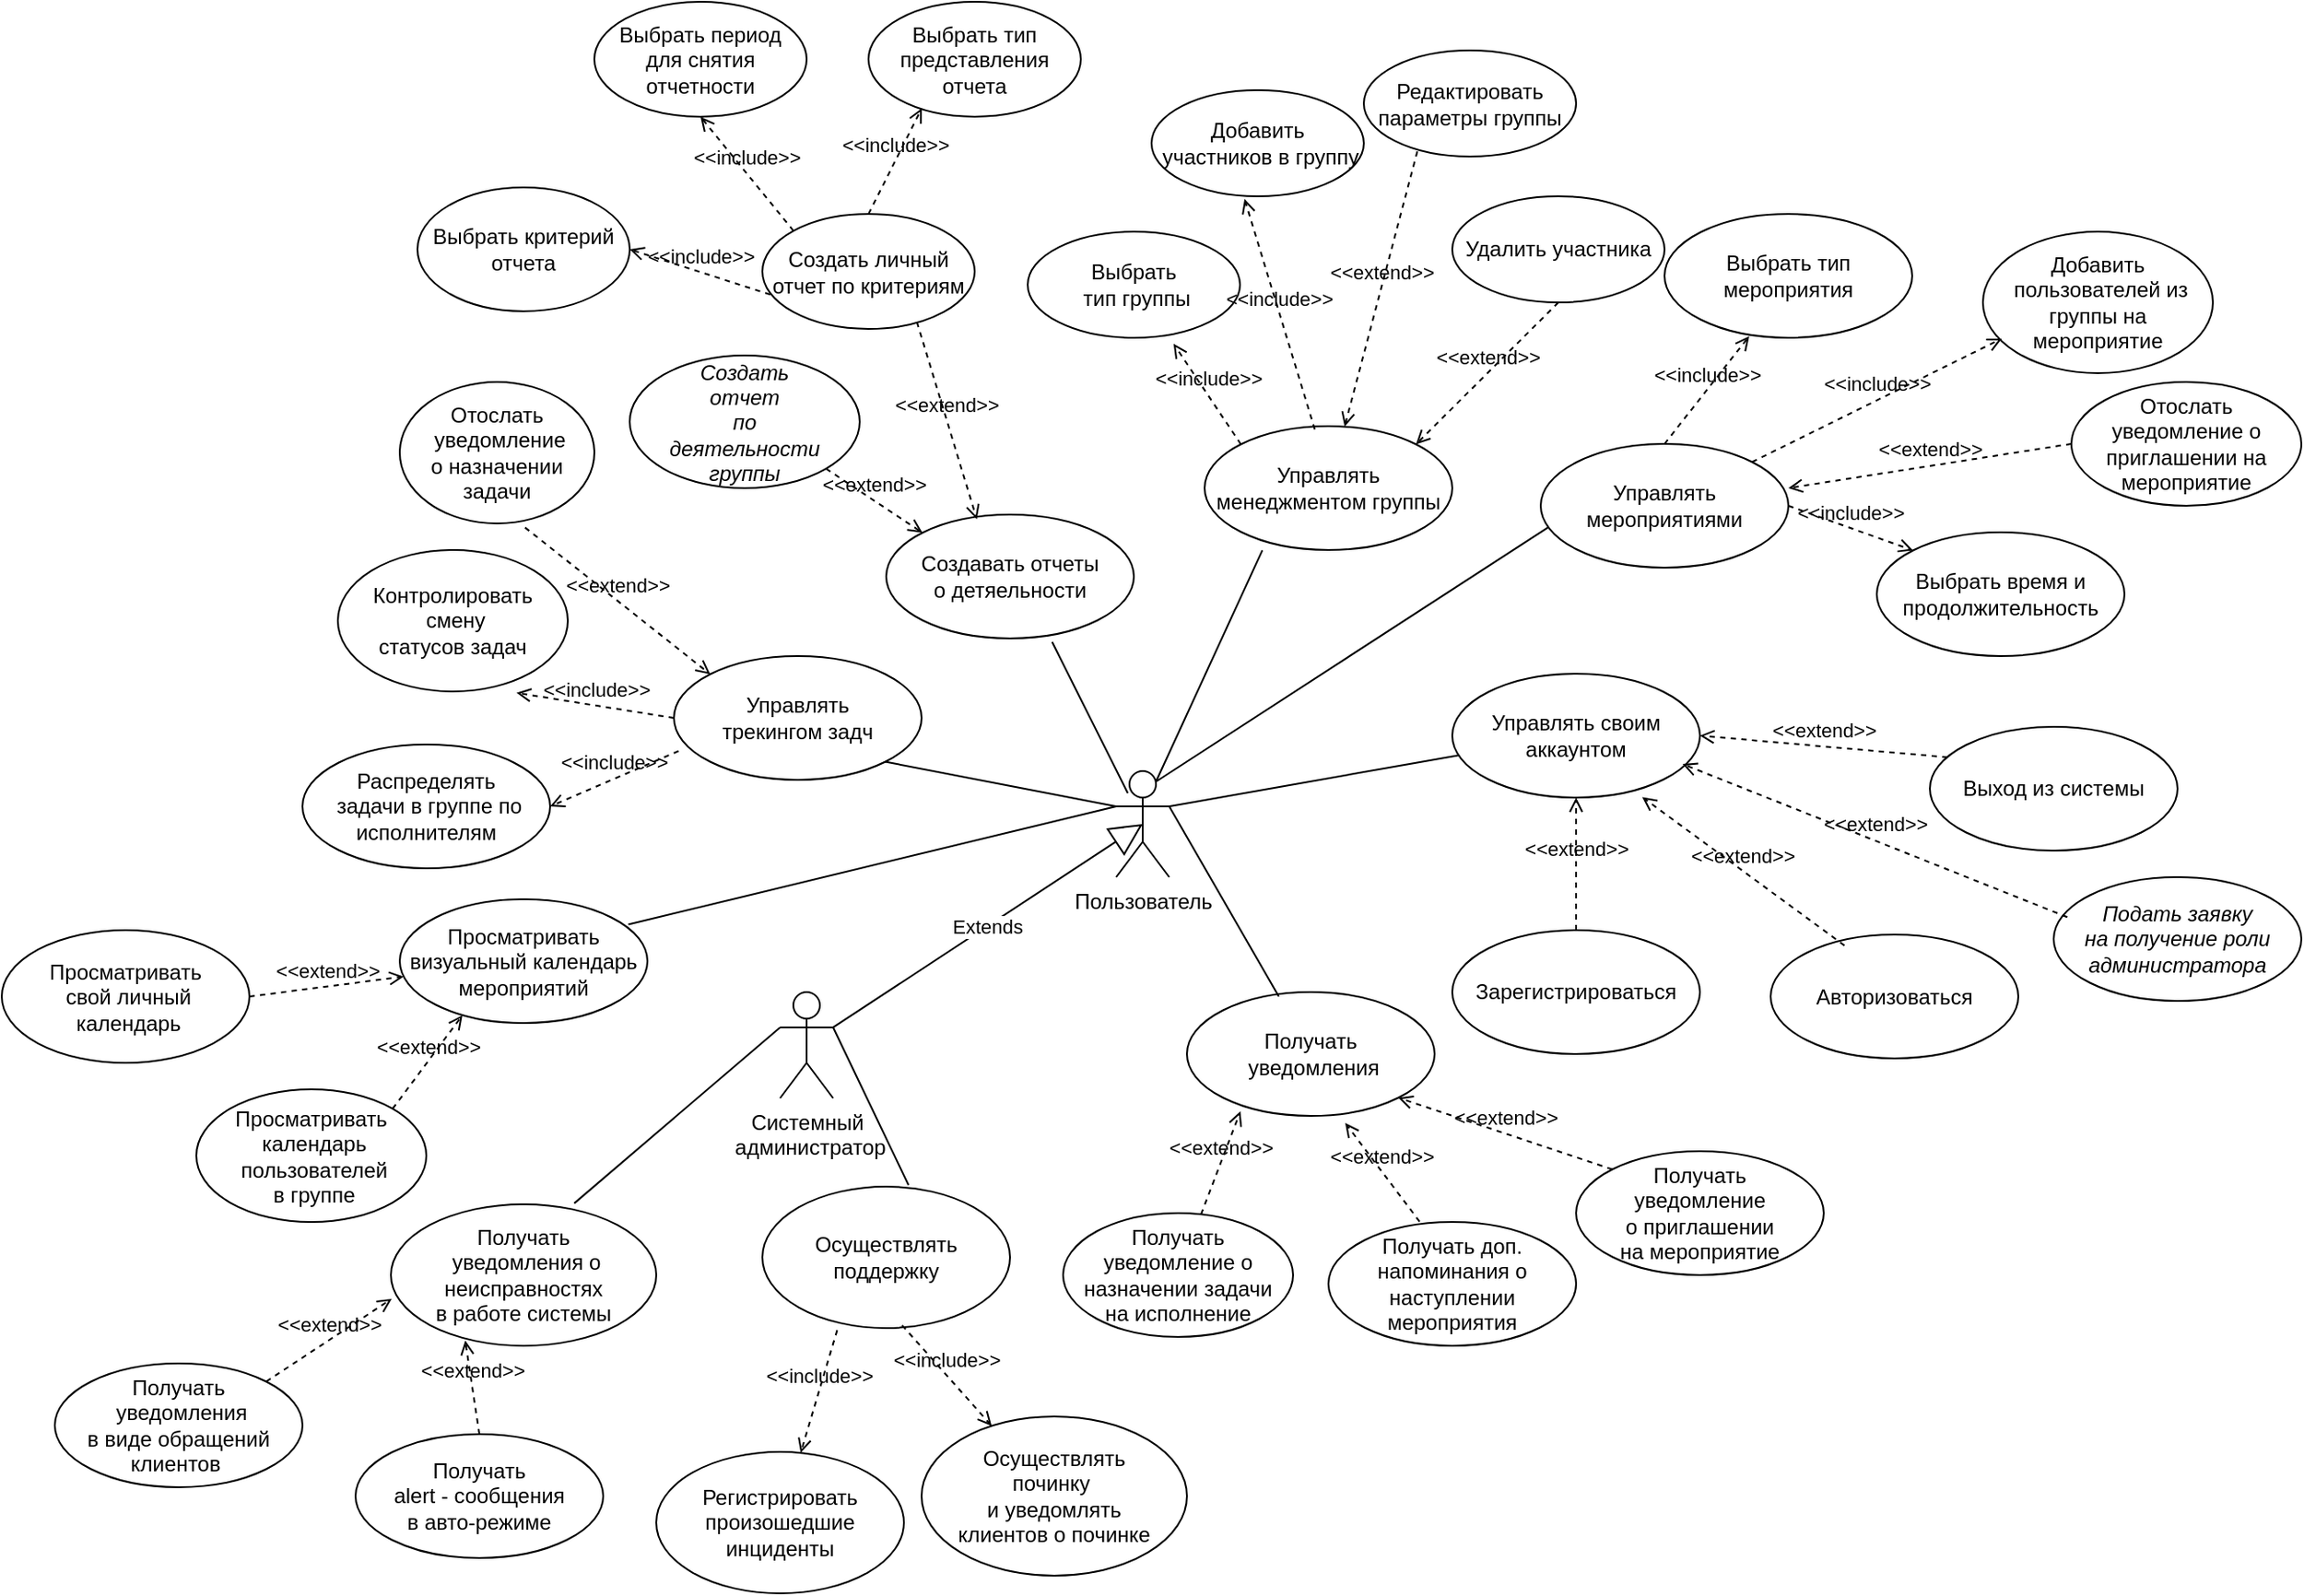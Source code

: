 <mxfile version="23.1.5" type="device">
  <diagram id="C5RBs43oDa-KdzZeNtuy" name="Page-1">
    <mxGraphModel dx="3172" dy="665" grid="1" gridSize="10" guides="1" tooltips="1" connect="1" arrows="1" fold="1" page="1" pageScale="1" pageWidth="827" pageHeight="1169" math="0" shadow="0">
      <root>
        <mxCell id="WIyWlLk6GJQsqaUBKTNV-0" />
        <mxCell id="WIyWlLk6GJQsqaUBKTNV-1" parent="WIyWlLk6GJQsqaUBKTNV-0" />
        <mxCell id="0UsoaQC7lTyLjRcH-qEi-0" value="Пользователь" style="shape=umlActor;verticalLabelPosition=bottom;verticalAlign=top;html=1;" parent="WIyWlLk6GJQsqaUBKTNV-1" vertex="1">
          <mxGeometry x="-760" y="515" width="30" height="60" as="geometry" />
        </mxCell>
        <mxCell id="0UsoaQC7lTyLjRcH-qEi-9" value="Управлять мероприятиями" style="ellipse;whiteSpace=wrap;html=1;" parent="WIyWlLk6GJQsqaUBKTNV-1" vertex="1">
          <mxGeometry x="-520" y="330" width="140" height="70" as="geometry" />
        </mxCell>
        <mxCell id="0UsoaQC7lTyLjRcH-qEi-11" value="" style="endArrow=none;html=1;rounded=0;exitX=0.029;exitY=0.676;exitDx=0;exitDy=0;entryX=0.75;entryY=0.1;entryDx=0;entryDy=0;entryPerimeter=0;exitPerimeter=0;" parent="WIyWlLk6GJQsqaUBKTNV-1" source="0UsoaQC7lTyLjRcH-qEi-9" target="0UsoaQC7lTyLjRcH-qEi-0" edge="1">
          <mxGeometry width="50" height="50" relative="1" as="geometry">
            <mxPoint x="110" y="610" as="sourcePoint" />
            <mxPoint x="-730" y="530" as="targetPoint" />
          </mxGeometry>
        </mxCell>
        <mxCell id="0UsoaQC7lTyLjRcH-qEi-12" value="Авторизоваться" style="ellipse;whiteSpace=wrap;html=1;" parent="WIyWlLk6GJQsqaUBKTNV-1" vertex="1">
          <mxGeometry x="-390" y="607.5" width="140" height="70" as="geometry" />
        </mxCell>
        <mxCell id="0UsoaQC7lTyLjRcH-qEi-15" value="Зарегистрироваться" style="ellipse;whiteSpace=wrap;html=1;" parent="WIyWlLk6GJQsqaUBKTNV-1" vertex="1">
          <mxGeometry x="-570" y="605" width="140" height="70" as="geometry" />
        </mxCell>
        <mxCell id="0UsoaQC7lTyLjRcH-qEi-18" value="" style="endArrow=none;html=1;rounded=0;exitX=1;exitY=0.333;exitDx=0;exitDy=0;exitPerimeter=0;entryX=0;entryY=0.5;entryDx=0;entryDy=0;" parent="WIyWlLk6GJQsqaUBKTNV-1" source="0UsoaQC7lTyLjRcH-qEi-0" edge="1">
          <mxGeometry width="50" height="50" relative="1" as="geometry">
            <mxPoint x="110" y="590" as="sourcePoint" />
            <mxPoint x="-560" y="505.0" as="targetPoint" />
          </mxGeometry>
        </mxCell>
        <mxCell id="0UsoaQC7lTyLjRcH-qEi-43" value="Выбрать тип мероприятия" style="ellipse;whiteSpace=wrap;html=1;" parent="WIyWlLk6GJQsqaUBKTNV-1" vertex="1">
          <mxGeometry x="-450" y="200" width="140" height="70" as="geometry" />
        </mxCell>
        <mxCell id="0UsoaQC7lTyLjRcH-qEi-46" value="Выбрать время и продолжительность" style="ellipse;whiteSpace=wrap;html=1;" parent="WIyWlLk6GJQsqaUBKTNV-1" vertex="1">
          <mxGeometry x="-330" y="380" width="140" height="70" as="geometry" />
        </mxCell>
        <mxCell id="UMuRNnWejs8TQdliDnRk-1" value="Управлять своим аккаунтом" style="ellipse;whiteSpace=wrap;html=1;" parent="WIyWlLk6GJQsqaUBKTNV-1" vertex="1">
          <mxGeometry x="-570" y="460" width="140" height="70" as="geometry" />
        </mxCell>
        <mxCell id="UMuRNnWejs8TQdliDnRk-5" value="Управлять&lt;br&gt;менеджментом группы" style="ellipse;whiteSpace=wrap;html=1;" parent="WIyWlLk6GJQsqaUBKTNV-1" vertex="1">
          <mxGeometry x="-710" y="320" width="140" height="70" as="geometry" />
        </mxCell>
        <mxCell id="UMuRNnWejs8TQdliDnRk-6" value="" style="endArrow=none;html=1;rounded=0;entryX=0.75;entryY=0.1;entryDx=0;entryDy=0;entryPerimeter=0;exitX=0.233;exitY=1.003;exitDx=0;exitDy=0;exitPerimeter=0;" parent="WIyWlLk6GJQsqaUBKTNV-1" source="UMuRNnWejs8TQdliDnRk-5" target="0UsoaQC7lTyLjRcH-qEi-0" edge="1">
          <mxGeometry width="50" height="50" relative="1" as="geometry">
            <mxPoint x="-340" y="355" as="sourcePoint" />
            <mxPoint x="-500" y="365" as="targetPoint" />
          </mxGeometry>
        </mxCell>
        <mxCell id="UMuRNnWejs8TQdliDnRk-7" value="Выбрать&lt;br&gt;&amp;nbsp;тип группы" style="ellipse;whiteSpace=wrap;html=1;" parent="WIyWlLk6GJQsqaUBKTNV-1" vertex="1">
          <mxGeometry x="-810" y="210" width="120" height="60" as="geometry" />
        </mxCell>
        <mxCell id="UMuRNnWejs8TQdliDnRk-8" value="Добавить&lt;br&gt;&amp;nbsp;участников в группу" style="ellipse;whiteSpace=wrap;html=1;" parent="WIyWlLk6GJQsqaUBKTNV-1" vertex="1">
          <mxGeometry x="-740" y="130" width="120" height="60" as="geometry" />
        </mxCell>
        <mxCell id="UMuRNnWejs8TQdliDnRk-12" value="Управлять&lt;br&gt;трекингом задч" style="ellipse;whiteSpace=wrap;html=1;" parent="WIyWlLk6GJQsqaUBKTNV-1" vertex="1">
          <mxGeometry x="-1010" y="450" width="140" height="70" as="geometry" />
        </mxCell>
        <mxCell id="UMuRNnWejs8TQdliDnRk-13" value="Распределять&lt;br&gt;&amp;nbsp;задачи в группе по исполнителям" style="ellipse;whiteSpace=wrap;html=1;" parent="WIyWlLk6GJQsqaUBKTNV-1" vertex="1">
          <mxGeometry x="-1220" y="500" width="140" height="70" as="geometry" />
        </mxCell>
        <mxCell id="UMuRNnWejs8TQdliDnRk-14" value="Контролировать&lt;br&gt;&amp;nbsp;смену&lt;br&gt;статусов задач" style="ellipse;whiteSpace=wrap;html=1;" parent="WIyWlLk6GJQsqaUBKTNV-1" vertex="1">
          <mxGeometry x="-1200" y="390" width="130" height="80" as="geometry" />
        </mxCell>
        <mxCell id="UMuRNnWejs8TQdliDnRk-17" value="Просматривать визуальный календарь мероприятий" style="ellipse;whiteSpace=wrap;html=1;" parent="WIyWlLk6GJQsqaUBKTNV-1" vertex="1">
          <mxGeometry x="-1165" y="587.5" width="140" height="70" as="geometry" />
        </mxCell>
        <mxCell id="UMuRNnWejs8TQdliDnRk-18" value="Просматривать&lt;br&gt;&amp;nbsp;свой личный&lt;br&gt;&amp;nbsp;календарь" style="ellipse;whiteSpace=wrap;html=1;" parent="WIyWlLk6GJQsqaUBKTNV-1" vertex="1">
          <mxGeometry x="-1390" y="605" width="140" height="75" as="geometry" />
        </mxCell>
        <mxCell id="UMuRNnWejs8TQdliDnRk-19" value="Просматривать&lt;br&gt;&amp;nbsp;календарь&lt;br&gt;&amp;nbsp;пользователей&lt;br&gt;&amp;nbsp;в группе" style="ellipse;whiteSpace=wrap;html=1;" parent="WIyWlLk6GJQsqaUBKTNV-1" vertex="1">
          <mxGeometry x="-1280" y="695" width="130" height="75" as="geometry" />
        </mxCell>
        <mxCell id="UMuRNnWejs8TQdliDnRk-22" value="" style="endArrow=none;html=1;rounded=0;exitX=0.923;exitY=0.204;exitDx=0;exitDy=0;exitPerimeter=0;entryX=0;entryY=0.333;entryDx=0;entryDy=0;entryPerimeter=0;" parent="WIyWlLk6GJQsqaUBKTNV-1" source="UMuRNnWejs8TQdliDnRk-17" target="0UsoaQC7lTyLjRcH-qEi-0" edge="1">
          <mxGeometry width="50" height="50" relative="1" as="geometry">
            <mxPoint x="-735" y="555" as="sourcePoint" />
            <mxPoint x="-550" y="515.0" as="targetPoint" />
          </mxGeometry>
        </mxCell>
        <mxCell id="UMuRNnWejs8TQdliDnRk-23" value="" style="endArrow=none;html=1;rounded=0;exitX=1;exitY=1;exitDx=0;exitDy=0;entryX=0;entryY=0.333;entryDx=0;entryDy=0;entryPerimeter=0;" parent="WIyWlLk6GJQsqaUBKTNV-1" source="UMuRNnWejs8TQdliDnRk-12" target="0UsoaQC7lTyLjRcH-qEi-0" edge="1">
          <mxGeometry width="50" height="50" relative="1" as="geometry">
            <mxPoint x="-725" y="565" as="sourcePoint" />
            <mxPoint x="-540" y="525.0" as="targetPoint" />
          </mxGeometry>
        </mxCell>
        <mxCell id="UMuRNnWejs8TQdliDnRk-24" value="Добавить&lt;br&gt;&amp;nbsp;пользователей из группы на мероприятие" style="ellipse;whiteSpace=wrap;html=1;" parent="WIyWlLk6GJQsqaUBKTNV-1" vertex="1">
          <mxGeometry x="-270" y="210" width="130" height="80" as="geometry" />
        </mxCell>
        <mxCell id="UMuRNnWejs8TQdliDnRk-25" value="Отослать &lt;br&gt;уведомление о приглашении на мероприятие" style="ellipse;whiteSpace=wrap;html=1;" parent="WIyWlLk6GJQsqaUBKTNV-1" vertex="1">
          <mxGeometry x="-220" y="295" width="130" height="70" as="geometry" />
        </mxCell>
        <mxCell id="UMuRNnWejs8TQdliDnRk-30" value="Получать&lt;br&gt;&amp;nbsp;уведомления" style="ellipse;whiteSpace=wrap;html=1;" parent="WIyWlLk6GJQsqaUBKTNV-1" vertex="1">
          <mxGeometry x="-720" y="640" width="140" height="70" as="geometry" />
        </mxCell>
        <mxCell id="UMuRNnWejs8TQdliDnRk-31" value="Создавать отчеты&lt;br&gt;о детяельности" style="ellipse;whiteSpace=wrap;html=1;" parent="WIyWlLk6GJQsqaUBKTNV-1" vertex="1">
          <mxGeometry x="-890" y="370" width="140" height="70" as="geometry" />
        </mxCell>
        <mxCell id="UMuRNnWejs8TQdliDnRk-32" value="" style="endArrow=none;html=1;rounded=0;entryX=0.218;entryY=0.208;entryDx=0;entryDy=0;entryPerimeter=0;exitX=0.67;exitY=1.029;exitDx=0;exitDy=0;exitPerimeter=0;" parent="WIyWlLk6GJQsqaUBKTNV-1" source="UMuRNnWejs8TQdliDnRk-31" target="0UsoaQC7lTyLjRcH-qEi-0" edge="1">
          <mxGeometry width="50" height="50" relative="1" as="geometry">
            <mxPoint x="-667" y="400" as="sourcePoint" />
            <mxPoint x="-727" y="531" as="targetPoint" />
          </mxGeometry>
        </mxCell>
        <mxCell id="UMuRNnWejs8TQdliDnRk-33" value="Получать&lt;br&gt;уведомление о&lt;br&gt;назначении задачи&lt;br&gt;на исполнение" style="ellipse;whiteSpace=wrap;html=1;" parent="WIyWlLk6GJQsqaUBKTNV-1" vertex="1">
          <mxGeometry x="-790" y="765" width="130" height="70" as="geometry" />
        </mxCell>
        <mxCell id="UMuRNnWejs8TQdliDnRk-34" value="Получать доп. напоминания о наступлении мероприятия" style="ellipse;whiteSpace=wrap;html=1;" parent="WIyWlLk6GJQsqaUBKTNV-1" vertex="1">
          <mxGeometry x="-640" y="770" width="140" height="70" as="geometry" />
        </mxCell>
        <mxCell id="UMuRNnWejs8TQdliDnRk-35" value="" style="endArrow=none;html=1;rounded=0;entryX=1;entryY=0.333;entryDx=0;entryDy=0;entryPerimeter=0;exitX=0.371;exitY=0.035;exitDx=0;exitDy=0;exitPerimeter=0;" parent="WIyWlLk6GJQsqaUBKTNV-1" source="UMuRNnWejs8TQdliDnRk-30" target="0UsoaQC7lTyLjRcH-qEi-0" edge="1">
          <mxGeometry width="50" height="50" relative="1" as="geometry">
            <mxPoint x="-796" y="362" as="sourcePoint" />
            <mxPoint x="-743" y="537" as="targetPoint" />
          </mxGeometry>
        </mxCell>
        <mxCell id="XXScJCmf7U4aGNvmDejS-0" value="Выход из системы" style="ellipse;whiteSpace=wrap;html=1;" parent="WIyWlLk6GJQsqaUBKTNV-1" vertex="1">
          <mxGeometry x="-300" y="490" width="140" height="70" as="geometry" />
        </mxCell>
        <mxCell id="jo_4SriY1AYEdtAXurVE-5" value="&amp;lt;&amp;lt;extend&amp;gt;&amp;gt;" style="html=1;verticalAlign=bottom;labelBackgroundColor=none;endArrow=open;endFill=0;dashed=1;rounded=0;exitX=0.5;exitY=0;exitDx=0;exitDy=0;" parent="WIyWlLk6GJQsqaUBKTNV-1" source="0UsoaQC7lTyLjRcH-qEi-15" target="UMuRNnWejs8TQdliDnRk-1" edge="1">
          <mxGeometry width="160" relative="1" as="geometry">
            <mxPoint x="-690" y="550" as="sourcePoint" />
            <mxPoint x="-530" y="550" as="targetPoint" />
          </mxGeometry>
        </mxCell>
        <mxCell id="jo_4SriY1AYEdtAXurVE-6" value="&amp;lt;&amp;lt;extend&amp;gt;&amp;gt;" style="html=1;verticalAlign=bottom;labelBackgroundColor=none;endArrow=open;endFill=0;dashed=1;rounded=0;entryX=0.767;entryY=0.996;entryDx=0;entryDy=0;entryPerimeter=0;exitX=0.298;exitY=0.088;exitDx=0;exitDy=0;exitPerimeter=0;" parent="WIyWlLk6GJQsqaUBKTNV-1" source="0UsoaQC7lTyLjRcH-qEi-12" target="UMuRNnWejs8TQdliDnRk-1" edge="1">
          <mxGeometry width="160" relative="1" as="geometry">
            <mxPoint x="-500" y="595" as="sourcePoint" />
            <mxPoint x="-527" y="541" as="targetPoint" />
          </mxGeometry>
        </mxCell>
        <mxCell id="jo_4SriY1AYEdtAXurVE-7" value="&amp;lt;&amp;lt;extend&amp;gt;&amp;gt;" style="html=1;verticalAlign=bottom;labelBackgroundColor=none;endArrow=open;endFill=0;dashed=1;rounded=0;entryX=1;entryY=0.5;entryDx=0;entryDy=0;exitX=0.071;exitY=0.246;exitDx=0;exitDy=0;exitPerimeter=0;" parent="WIyWlLk6GJQsqaUBKTNV-1" source="XXScJCmf7U4aGNvmDejS-0" target="UMuRNnWejs8TQdliDnRk-1" edge="1">
          <mxGeometry width="160" relative="1" as="geometry">
            <mxPoint x="-378" y="591" as="sourcePoint" />
            <mxPoint x="-453" y="540" as="targetPoint" />
          </mxGeometry>
        </mxCell>
        <mxCell id="jo_4SriY1AYEdtAXurVE-8" value="&amp;lt;&amp;lt;extend&amp;gt;&amp;gt;" style="html=1;verticalAlign=bottom;labelBackgroundColor=none;endArrow=open;endFill=0;dashed=1;rounded=0;entryX=0.216;entryY=0.963;entryDx=0;entryDy=0;entryPerimeter=0;" parent="WIyWlLk6GJQsqaUBKTNV-1" source="UMuRNnWejs8TQdliDnRk-33" target="UMuRNnWejs8TQdliDnRk-30" edge="1">
          <mxGeometry width="160" relative="1" as="geometry">
            <mxPoint x="-690" y="550" as="sourcePoint" />
            <mxPoint x="-530" y="550" as="targetPoint" />
          </mxGeometry>
        </mxCell>
        <mxCell id="jo_4SriY1AYEdtAXurVE-9" value="&amp;lt;&amp;lt;extend&amp;gt;&amp;gt;" style="html=1;verticalAlign=bottom;labelBackgroundColor=none;endArrow=open;endFill=0;dashed=1;rounded=0;exitX=1;exitY=0.5;exitDx=0;exitDy=0;" parent="WIyWlLk6GJQsqaUBKTNV-1" source="UMuRNnWejs8TQdliDnRk-18" target="UMuRNnWejs8TQdliDnRk-17" edge="1">
          <mxGeometry width="160" relative="1" as="geometry">
            <mxPoint x="-930" y="525" as="sourcePoint" />
            <mxPoint x="-770" y="525" as="targetPoint" />
          </mxGeometry>
        </mxCell>
        <mxCell id="jo_4SriY1AYEdtAXurVE-10" value="&amp;lt;&amp;lt;extend&amp;gt;&amp;gt;" style="html=1;verticalAlign=bottom;labelBackgroundColor=none;endArrow=open;endFill=0;dashed=1;rounded=0;exitX=1;exitY=0;exitDx=0;exitDy=0;entryX=0.253;entryY=0.937;entryDx=0;entryDy=0;entryPerimeter=0;" parent="WIyWlLk6GJQsqaUBKTNV-1" source="UMuRNnWejs8TQdliDnRk-19" target="UMuRNnWejs8TQdliDnRk-17" edge="1">
          <mxGeometry width="160" relative="1" as="geometry">
            <mxPoint x="-930" y="525" as="sourcePoint" />
            <mxPoint x="-770" y="525" as="targetPoint" />
          </mxGeometry>
        </mxCell>
        <mxCell id="jo_4SriY1AYEdtAXurVE-11" value="&amp;lt;&amp;lt;include&amp;gt;&amp;gt;" style="html=1;verticalAlign=bottom;labelBackgroundColor=none;endArrow=open;endFill=0;dashed=1;rounded=0;exitX=0.019;exitY=0.767;exitDx=0;exitDy=0;exitPerimeter=0;entryX=1;entryY=0.5;entryDx=0;entryDy=0;" parent="WIyWlLk6GJQsqaUBKTNV-1" source="UMuRNnWejs8TQdliDnRk-12" target="UMuRNnWejs8TQdliDnRk-13" edge="1">
          <mxGeometry width="160" relative="1" as="geometry">
            <mxPoint x="-1110" y="860" as="sourcePoint" />
            <mxPoint x="-950" y="860" as="targetPoint" />
          </mxGeometry>
        </mxCell>
        <mxCell id="jo_4SriY1AYEdtAXurVE-12" value="&amp;lt;&amp;lt;include&amp;gt;&amp;gt;" style="html=1;verticalAlign=bottom;labelBackgroundColor=none;endArrow=open;endFill=0;dashed=1;rounded=0;entryX=0.777;entryY=1.01;entryDx=0;entryDy=0;entryPerimeter=0;exitX=0;exitY=0.5;exitDx=0;exitDy=0;" parent="WIyWlLk6GJQsqaUBKTNV-1" source="UMuRNnWejs8TQdliDnRk-12" target="UMuRNnWejs8TQdliDnRk-14" edge="1">
          <mxGeometry width="160" relative="1" as="geometry">
            <mxPoint x="-980" y="400" as="sourcePoint" />
            <mxPoint x="-1048" y="472" as="targetPoint" />
          </mxGeometry>
        </mxCell>
        <mxCell id="jo_4SriY1AYEdtAXurVE-15" value="&amp;lt;&amp;lt;include&amp;gt;&amp;gt;" style="html=1;verticalAlign=bottom;labelBackgroundColor=none;endArrow=open;endFill=0;dashed=1;rounded=0;entryX=0.082;entryY=0.756;entryDx=0;entryDy=0;entryPerimeter=0;exitX=1;exitY=0;exitDx=0;exitDy=0;" parent="WIyWlLk6GJQsqaUBKTNV-1" source="0UsoaQC7lTyLjRcH-qEi-9" target="UMuRNnWejs8TQdliDnRk-24" edge="1">
          <mxGeometry width="160" relative="1" as="geometry">
            <mxPoint x="-690" y="550" as="sourcePoint" />
            <mxPoint x="-530" y="550" as="targetPoint" />
          </mxGeometry>
        </mxCell>
        <mxCell id="jo_4SriY1AYEdtAXurVE-16" value="&amp;lt;&amp;lt;include&amp;gt;&amp;gt;" style="html=1;verticalAlign=bottom;labelBackgroundColor=none;endArrow=open;endFill=0;dashed=1;rounded=0;exitX=1;exitY=0.5;exitDx=0;exitDy=0;entryX=0;entryY=0;entryDx=0;entryDy=0;" parent="WIyWlLk6GJQsqaUBKTNV-1" source="0UsoaQC7lTyLjRcH-qEi-9" target="0UsoaQC7lTyLjRcH-qEi-46" edge="1">
          <mxGeometry width="160" relative="1" as="geometry">
            <mxPoint x="-390" y="341" as="sourcePoint" />
            <mxPoint x="-247" y="278" as="targetPoint" />
          </mxGeometry>
        </mxCell>
        <mxCell id="nuZNqLhXmRBf9KiJVaJG-0" value="Системный&lt;br&gt;&amp;nbsp;администратор" style="shape=umlActor;verticalLabelPosition=bottom;verticalAlign=top;html=1;" vertex="1" parent="WIyWlLk6GJQsqaUBKTNV-1">
          <mxGeometry x="-950" y="640" width="30" height="60" as="geometry" />
        </mxCell>
        <mxCell id="nuZNqLhXmRBf9KiJVaJG-1" value="Extends" style="endArrow=block;endSize=16;endFill=0;html=1;rounded=0;exitX=1;exitY=0.333;exitDx=0;exitDy=0;exitPerimeter=0;entryX=0.5;entryY=0.5;entryDx=0;entryDy=0;entryPerimeter=0;" edge="1" parent="WIyWlLk6GJQsqaUBKTNV-1" source="nuZNqLhXmRBf9KiJVaJG-0" target="0UsoaQC7lTyLjRcH-qEi-0">
          <mxGeometry width="160" relative="1" as="geometry">
            <mxPoint x="-970" y="640" as="sourcePoint" />
            <mxPoint x="-810" y="640" as="targetPoint" />
          </mxGeometry>
        </mxCell>
        <mxCell id="nuZNqLhXmRBf9KiJVaJG-2" value="Получать&lt;br&gt;&amp;nbsp;уведомления о неисправностях &lt;br&gt;в работе системы" style="ellipse;whiteSpace=wrap;html=1;" vertex="1" parent="WIyWlLk6GJQsqaUBKTNV-1">
          <mxGeometry x="-1170" y="760" width="150" height="80" as="geometry" />
        </mxCell>
        <mxCell id="nuZNqLhXmRBf9KiJVaJG-3" value="Осуществлять поддержку" style="ellipse;whiteSpace=wrap;html=1;" vertex="1" parent="WIyWlLk6GJQsqaUBKTNV-1">
          <mxGeometry x="-960" y="750" width="140" height="80" as="geometry" />
        </mxCell>
        <mxCell id="nuZNqLhXmRBf9KiJVaJG-4" value="Регистрировать&lt;br&gt;произошедшие инциденты" style="ellipse;whiteSpace=wrap;html=1;" vertex="1" parent="WIyWlLk6GJQsqaUBKTNV-1">
          <mxGeometry x="-1020" y="900" width="140" height="80" as="geometry" />
        </mxCell>
        <mxCell id="nuZNqLhXmRBf9KiJVaJG-5" value="Осуществлять &lt;br&gt;починку&amp;nbsp;&lt;br&gt;и уведомлять&lt;br&gt;клиентов о починке" style="ellipse;whiteSpace=wrap;html=1;" vertex="1" parent="WIyWlLk6GJQsqaUBKTNV-1">
          <mxGeometry x="-870" y="880" width="150" height="90" as="geometry" />
        </mxCell>
        <mxCell id="nuZNqLhXmRBf9KiJVaJG-6" value="Получать&lt;br&gt;&amp;nbsp;уведомления&lt;br&gt;в виде обращений&lt;br&gt;клиентов&amp;nbsp;" style="ellipse;whiteSpace=wrap;html=1;" vertex="1" parent="WIyWlLk6GJQsqaUBKTNV-1">
          <mxGeometry x="-1360" y="850" width="140" height="70" as="geometry" />
        </mxCell>
        <mxCell id="nuZNqLhXmRBf9KiJVaJG-7" value="Получать&lt;br&gt;alert - сообщения&lt;br&gt;в авто-режиме" style="ellipse;whiteSpace=wrap;html=1;" vertex="1" parent="WIyWlLk6GJQsqaUBKTNV-1">
          <mxGeometry x="-1190" y="890" width="140" height="70" as="geometry" />
        </mxCell>
        <mxCell id="nuZNqLhXmRBf9KiJVaJG-8" value="&amp;lt;&amp;lt;extend&amp;gt;&amp;gt;" style="html=1;verticalAlign=bottom;labelBackgroundColor=none;endArrow=open;endFill=0;dashed=1;rounded=0;exitX=1;exitY=0;exitDx=0;exitDy=0;entryX=0.003;entryY=0.668;entryDx=0;entryDy=0;entryPerimeter=0;" edge="1" parent="WIyWlLk6GJQsqaUBKTNV-1" source="nuZNqLhXmRBf9KiJVaJG-6" target="nuZNqLhXmRBf9KiJVaJG-2">
          <mxGeometry width="160" relative="1" as="geometry">
            <mxPoint x="-1255" y="737" as="sourcePoint" />
            <mxPoint x="-1240" y="680" as="targetPoint" />
          </mxGeometry>
        </mxCell>
        <mxCell id="nuZNqLhXmRBf9KiJVaJG-9" value="&amp;lt;&amp;lt;extend&amp;gt;&amp;gt;" style="html=1;verticalAlign=bottom;labelBackgroundColor=none;endArrow=open;endFill=0;dashed=1;rounded=0;entryX=0.28;entryY=0.963;entryDx=0;entryDy=0;entryPerimeter=0;exitX=0.5;exitY=0;exitDx=0;exitDy=0;" edge="1" parent="WIyWlLk6GJQsqaUBKTNV-1" source="nuZNqLhXmRBf9KiJVaJG-7" target="nuZNqLhXmRBf9KiJVaJG-2">
          <mxGeometry width="160" relative="1" as="geometry">
            <mxPoint x="-1233" y="871" as="sourcePoint" />
            <mxPoint x="-1159" y="823" as="targetPoint" />
          </mxGeometry>
        </mxCell>
        <mxCell id="nuZNqLhXmRBf9KiJVaJG-10" value="&amp;lt;&amp;lt;include&amp;gt;&amp;gt;" style="html=1;verticalAlign=bottom;labelBackgroundColor=none;endArrow=open;endFill=0;dashed=1;rounded=0;exitX=0.302;exitY=1.015;exitDx=0;exitDy=0;exitPerimeter=0;" edge="1" parent="WIyWlLk6GJQsqaUBKTNV-1" source="nuZNqLhXmRBf9KiJVaJG-3" target="nuZNqLhXmRBf9KiJVaJG-4">
          <mxGeometry width="160" relative="1" as="geometry">
            <mxPoint x="-570" y="765" as="sourcePoint" />
            <mxPoint x="-451" y="786" as="targetPoint" />
          </mxGeometry>
        </mxCell>
        <mxCell id="nuZNqLhXmRBf9KiJVaJG-11" value="&amp;lt;&amp;lt;include&amp;gt;&amp;gt;" style="html=1;verticalAlign=bottom;labelBackgroundColor=none;endArrow=open;endFill=0;dashed=1;rounded=0;exitX=0.564;exitY=0.98;exitDx=0;exitDy=0;exitPerimeter=0;" edge="1" parent="WIyWlLk6GJQsqaUBKTNV-1" source="nuZNqLhXmRBf9KiJVaJG-3" target="nuZNqLhXmRBf9KiJVaJG-5">
          <mxGeometry width="160" relative="1" as="geometry">
            <mxPoint x="-868" y="871" as="sourcePoint" />
            <mxPoint x="-900" y="932" as="targetPoint" />
          </mxGeometry>
        </mxCell>
        <mxCell id="nuZNqLhXmRBf9KiJVaJG-12" value="" style="endArrow=none;html=1;rounded=0;entryX=0;entryY=0.333;entryDx=0;entryDy=0;entryPerimeter=0;exitX=0.691;exitY=-0.007;exitDx=0;exitDy=0;exitPerimeter=0;" edge="1" parent="WIyWlLk6GJQsqaUBKTNV-1" source="nuZNqLhXmRBf9KiJVaJG-2" target="nuZNqLhXmRBf9KiJVaJG-0">
          <mxGeometry width="50" height="50" relative="1" as="geometry">
            <mxPoint x="-920" y="780" as="sourcePoint" />
            <mxPoint x="-870" y="730" as="targetPoint" />
          </mxGeometry>
        </mxCell>
        <mxCell id="nuZNqLhXmRBf9KiJVaJG-13" value="" style="endArrow=none;html=1;rounded=0;entryX=1;entryY=0.333;entryDx=0;entryDy=0;entryPerimeter=0;exitX=0.59;exitY=-0.011;exitDx=0;exitDy=0;exitPerimeter=0;" edge="1" parent="WIyWlLk6GJQsqaUBKTNV-1" source="nuZNqLhXmRBf9KiJVaJG-3" target="nuZNqLhXmRBf9KiJVaJG-0">
          <mxGeometry width="50" height="50" relative="1" as="geometry">
            <mxPoint x="-899" y="750" as="sourcePoint" />
            <mxPoint x="-870" y="730" as="targetPoint" />
          </mxGeometry>
        </mxCell>
        <mxCell id="nuZNqLhXmRBf9KiJVaJG-14" value="&lt;i&gt;Подать заявку&lt;br&gt;на получение роли&lt;br&gt;администратора&lt;/i&gt;" style="ellipse;whiteSpace=wrap;html=1;" vertex="1" parent="WIyWlLk6GJQsqaUBKTNV-1">
          <mxGeometry x="-230" y="575" width="140" height="70" as="geometry" />
        </mxCell>
        <mxCell id="nuZNqLhXmRBf9KiJVaJG-15" value="&amp;lt;&amp;lt;extend&amp;gt;&amp;gt;" style="html=1;verticalAlign=bottom;labelBackgroundColor=none;endArrow=open;endFill=0;dashed=1;rounded=0;entryX=0.93;entryY=0.729;entryDx=0;entryDy=0;exitX=0.055;exitY=0.323;exitDx=0;exitDy=0;exitPerimeter=0;entryPerimeter=0;" edge="1" parent="WIyWlLk6GJQsqaUBKTNV-1" source="nuZNqLhXmRBf9KiJVaJG-14" target="UMuRNnWejs8TQdliDnRk-1">
          <mxGeometry width="160" relative="1" as="geometry">
            <mxPoint x="-280" y="517" as="sourcePoint" />
            <mxPoint x="-420" y="505" as="targetPoint" />
          </mxGeometry>
        </mxCell>
        <mxCell id="nuZNqLhXmRBf9KiJVaJG-16" value="Редактировать параметры группы" style="ellipse;whiteSpace=wrap;html=1;" vertex="1" parent="WIyWlLk6GJQsqaUBKTNV-1">
          <mxGeometry x="-620" y="107.5" width="120" height="60" as="geometry" />
        </mxCell>
        <mxCell id="nuZNqLhXmRBf9KiJVaJG-17" value="Удалить участника" style="ellipse;whiteSpace=wrap;html=1;" vertex="1" parent="WIyWlLk6GJQsqaUBKTNV-1">
          <mxGeometry x="-570" y="190" width="120" height="60" as="geometry" />
        </mxCell>
        <mxCell id="nuZNqLhXmRBf9KiJVaJG-18" value="&amp;lt;&amp;lt;include&amp;gt;&amp;gt;" style="html=1;verticalAlign=bottom;labelBackgroundColor=none;endArrow=open;endFill=0;dashed=1;rounded=0;exitX=0;exitY=0;exitDx=0;exitDy=0;entryX=0.687;entryY=1.056;entryDx=0;entryDy=0;entryPerimeter=0;" edge="1" parent="WIyWlLk6GJQsqaUBKTNV-1" source="UMuRNnWejs8TQdliDnRk-5" target="UMuRNnWejs8TQdliDnRk-7">
          <mxGeometry width="160" relative="1" as="geometry">
            <mxPoint x="-937" y="400" as="sourcePoint" />
            <mxPoint x="-1060" y="370" as="targetPoint" />
          </mxGeometry>
        </mxCell>
        <mxCell id="nuZNqLhXmRBf9KiJVaJG-19" value="&amp;lt;&amp;lt;include&amp;gt;&amp;gt;" style="html=1;verticalAlign=bottom;labelBackgroundColor=none;endArrow=open;endFill=0;dashed=1;rounded=0;exitX=0.445;exitY=0.026;exitDx=0;exitDy=0;entryX=0.438;entryY=1.025;entryDx=0;entryDy=0;entryPerimeter=0;exitPerimeter=0;" edge="1" parent="WIyWlLk6GJQsqaUBKTNV-1" source="UMuRNnWejs8TQdliDnRk-5" target="UMuRNnWejs8TQdliDnRk-8">
          <mxGeometry width="160" relative="1" as="geometry">
            <mxPoint x="-937" y="400" as="sourcePoint" />
            <mxPoint x="-1060" y="370" as="targetPoint" />
          </mxGeometry>
        </mxCell>
        <mxCell id="nuZNqLhXmRBf9KiJVaJG-21" value="&amp;lt;&amp;lt;extend&amp;gt;&amp;gt;" style="html=1;verticalAlign=bottom;labelBackgroundColor=none;endArrow=open;endFill=0;dashed=1;rounded=0;exitX=0;exitY=0.5;exitDx=0;exitDy=0;entryX=1;entryY=0.357;entryDx=0;entryDy=0;entryPerimeter=0;" edge="1" parent="WIyWlLk6GJQsqaUBKTNV-1" source="UMuRNnWejs8TQdliDnRk-25" target="0UsoaQC7lTyLjRcH-qEi-9">
          <mxGeometry width="160" relative="1" as="geometry">
            <mxPoint x="-420" y="270" as="sourcePoint" />
            <mxPoint x="-440" y="330" as="targetPoint" />
          </mxGeometry>
        </mxCell>
        <mxCell id="nuZNqLhXmRBf9KiJVaJG-22" value="&amp;lt;&amp;lt;extend&amp;gt;&amp;gt;" style="html=1;verticalAlign=bottom;labelBackgroundColor=none;endArrow=open;endFill=0;dashed=1;rounded=0;exitX=0.252;exitY=0.952;exitDx=0;exitDy=0;exitPerimeter=0;" edge="1" parent="WIyWlLk6GJQsqaUBKTNV-1" source="nuZNqLhXmRBf9KiJVaJG-16" target="UMuRNnWejs8TQdliDnRk-5">
          <mxGeometry width="160" relative="1" as="geometry">
            <mxPoint x="-536" y="244" as="sourcePoint" />
            <mxPoint x="-591" y="337" as="targetPoint" />
          </mxGeometry>
        </mxCell>
        <mxCell id="nuZNqLhXmRBf9KiJVaJG-24" value="Отослать&lt;br&gt;&amp;nbsp;уведомление&lt;br&gt;о назначении задачи" style="ellipse;whiteSpace=wrap;html=1;" vertex="1" parent="WIyWlLk6GJQsqaUBKTNV-1">
          <mxGeometry x="-1165" y="295" width="110" height="80" as="geometry" />
        </mxCell>
        <mxCell id="nuZNqLhXmRBf9KiJVaJG-25" value="&amp;lt;&amp;lt;extend&amp;gt;&amp;gt;" style="html=1;verticalAlign=bottom;labelBackgroundColor=none;endArrow=open;endFill=0;dashed=1;rounded=0;entryX=0;entryY=0;entryDx=0;entryDy=0;exitX=0.644;exitY=1.029;exitDx=0;exitDy=0;exitPerimeter=0;" edge="1" parent="WIyWlLk6GJQsqaUBKTNV-1" source="nuZNqLhXmRBf9KiJVaJG-24" target="UMuRNnWejs8TQdliDnRk-12">
          <mxGeometry width="160" relative="1" as="geometry">
            <mxPoint x="-613" y="790" as="sourcePoint" />
            <mxPoint x="-619" y="724" as="targetPoint" />
          </mxGeometry>
        </mxCell>
        <mxCell id="nuZNqLhXmRBf9KiJVaJG-26" value="&amp;lt;&amp;lt;include&amp;gt;&amp;gt;" style="html=1;verticalAlign=bottom;labelBackgroundColor=none;endArrow=open;endFill=0;dashed=1;rounded=0;entryX=0.342;entryY=0.987;entryDx=0;entryDy=0;entryPerimeter=0;exitX=0.5;exitY=0;exitDx=0;exitDy=0;" edge="1" parent="WIyWlLk6GJQsqaUBKTNV-1" source="0UsoaQC7lTyLjRcH-qEi-9" target="0UsoaQC7lTyLjRcH-qEi-43">
          <mxGeometry width="160" relative="1" as="geometry">
            <mxPoint x="-390" y="340" as="sourcePoint" />
            <mxPoint x="-247" y="278" as="targetPoint" />
          </mxGeometry>
        </mxCell>
        <mxCell id="nuZNqLhXmRBf9KiJVaJG-28" value="Получать&lt;br&gt;уведомление&lt;br&gt;о приглашении&lt;br&gt;на мероприятие" style="ellipse;whiteSpace=wrap;html=1;" vertex="1" parent="WIyWlLk6GJQsqaUBKTNV-1">
          <mxGeometry x="-500" y="730" width="140" height="70" as="geometry" />
        </mxCell>
        <mxCell id="nuZNqLhXmRBf9KiJVaJG-29" value="&amp;lt;&amp;lt;extend&amp;gt;&amp;gt;" style="html=1;verticalAlign=bottom;labelBackgroundColor=none;endArrow=open;endFill=0;dashed=1;rounded=0;entryX=0.639;entryY=1.057;entryDx=0;entryDy=0;exitX=0.368;exitY=-0.003;exitDx=0;exitDy=0;exitPerimeter=0;entryPerimeter=0;" edge="1" parent="WIyWlLk6GJQsqaUBKTNV-1" source="UMuRNnWejs8TQdliDnRk-34" target="UMuRNnWejs8TQdliDnRk-30">
          <mxGeometry width="160" relative="1" as="geometry">
            <mxPoint x="-704" y="777" as="sourcePoint" />
            <mxPoint x="-670" y="722" as="targetPoint" />
          </mxGeometry>
        </mxCell>
        <mxCell id="nuZNqLhXmRBf9KiJVaJG-30" value="&amp;lt;&amp;lt;extend&amp;gt;&amp;gt;" style="html=1;verticalAlign=bottom;labelBackgroundColor=none;endArrow=open;endFill=0;dashed=1;rounded=0;entryX=1;entryY=1;entryDx=0;entryDy=0;exitX=0;exitY=0;exitDx=0;exitDy=0;" edge="1" parent="WIyWlLk6GJQsqaUBKTNV-1" source="nuZNqLhXmRBf9KiJVaJG-28" target="UMuRNnWejs8TQdliDnRk-30">
          <mxGeometry width="160" relative="1" as="geometry">
            <mxPoint x="-607" y="785" as="sourcePoint" />
            <mxPoint x="-630" y="725" as="targetPoint" />
          </mxGeometry>
        </mxCell>
        <mxCell id="nuZNqLhXmRBf9KiJVaJG-31" value="Создать личный&lt;br&gt;отчет по критериям" style="ellipse;whiteSpace=wrap;html=1;" vertex="1" parent="WIyWlLk6GJQsqaUBKTNV-1">
          <mxGeometry x="-960" y="200" width="120" height="65" as="geometry" />
        </mxCell>
        <mxCell id="nuZNqLhXmRBf9KiJVaJG-32" value="&lt;i&gt;Создать &lt;br&gt;отчет &lt;br&gt;по&lt;br&gt;деятельности&lt;br&gt;группы&lt;/i&gt;" style="ellipse;whiteSpace=wrap;html=1;" vertex="1" parent="WIyWlLk6GJQsqaUBKTNV-1">
          <mxGeometry x="-1035" y="280" width="130" height="75" as="geometry" />
        </mxCell>
        <mxCell id="nuZNqLhXmRBf9KiJVaJG-33" value="Выбрать период&lt;br&gt;для снятия&lt;br&gt;отчетности" style="ellipse;whiteSpace=wrap;html=1;" vertex="1" parent="WIyWlLk6GJQsqaUBKTNV-1">
          <mxGeometry x="-1055" y="80" width="120" height="65" as="geometry" />
        </mxCell>
        <mxCell id="nuZNqLhXmRBf9KiJVaJG-34" value="Выбрать критерий отчета" style="ellipse;whiteSpace=wrap;html=1;" vertex="1" parent="WIyWlLk6GJQsqaUBKTNV-1">
          <mxGeometry x="-1155" y="185" width="120" height="70" as="geometry" />
        </mxCell>
        <mxCell id="nuZNqLhXmRBf9KiJVaJG-36" value="Выбрать тип&lt;br&gt;представления&lt;br&gt;отчета" style="ellipse;whiteSpace=wrap;html=1;" vertex="1" parent="WIyWlLk6GJQsqaUBKTNV-1">
          <mxGeometry x="-900" y="80" width="120" height="65" as="geometry" />
        </mxCell>
        <mxCell id="nuZNqLhXmRBf9KiJVaJG-37" value="&amp;lt;&amp;lt;extend&amp;gt;&amp;gt;" style="html=1;verticalAlign=bottom;labelBackgroundColor=none;endArrow=open;endFill=0;dashed=1;rounded=0;exitX=0.5;exitY=1;exitDx=0;exitDy=0;entryX=1;entryY=0;entryDx=0;entryDy=0;" edge="1" parent="WIyWlLk6GJQsqaUBKTNV-1" source="nuZNqLhXmRBf9KiJVaJG-17" target="UMuRNnWejs8TQdliDnRk-5">
          <mxGeometry width="160" relative="1" as="geometry">
            <mxPoint x="-590" y="167" as="sourcePoint" />
            <mxPoint x="-623" y="330" as="targetPoint" />
          </mxGeometry>
        </mxCell>
        <mxCell id="nuZNqLhXmRBf9KiJVaJG-39" value="&amp;lt;&amp;lt;extend&amp;gt;&amp;gt;" style="html=1;verticalAlign=bottom;labelBackgroundColor=none;endArrow=open;endFill=0;dashed=1;rounded=0;exitX=1;exitY=1;exitDx=0;exitDy=0;entryX=0;entryY=0;entryDx=0;entryDy=0;" edge="1" parent="WIyWlLk6GJQsqaUBKTNV-1" source="nuZNqLhXmRBf9KiJVaJG-32" target="UMuRNnWejs8TQdliDnRk-31">
          <mxGeometry width="160" relative="1" as="geometry">
            <mxPoint x="-580" y="175" as="sourcePoint" />
            <mxPoint x="-621" y="330" as="targetPoint" />
          </mxGeometry>
        </mxCell>
        <mxCell id="nuZNqLhXmRBf9KiJVaJG-41" value="&amp;lt;&amp;lt;extend&amp;gt;&amp;gt;" style="html=1;verticalAlign=bottom;labelBackgroundColor=none;endArrow=open;endFill=0;dashed=1;rounded=0;exitX=0.728;exitY=0.94;exitDx=0;exitDy=0;entryX=0.366;entryY=0.038;entryDx=0;entryDy=0;entryPerimeter=0;exitPerimeter=0;" edge="1" parent="WIyWlLk6GJQsqaUBKTNV-1" source="nuZNqLhXmRBf9KiJVaJG-31" target="UMuRNnWejs8TQdliDnRk-31">
          <mxGeometry width="160" relative="1" as="geometry">
            <mxPoint x="-958" y="383" as="sourcePoint" />
            <mxPoint x="-880" y="415" as="targetPoint" />
          </mxGeometry>
        </mxCell>
        <mxCell id="nuZNqLhXmRBf9KiJVaJG-42" value="&amp;lt;&amp;lt;include&amp;gt;&amp;gt;" style="html=1;verticalAlign=bottom;labelBackgroundColor=none;endArrow=open;endFill=0;dashed=1;rounded=0;exitX=0.037;exitY=0.701;exitDx=0;exitDy=0;entryX=1;entryY=0.5;entryDx=0;entryDy=0;exitPerimeter=0;" edge="1" parent="WIyWlLk6GJQsqaUBKTNV-1" source="nuZNqLhXmRBf9KiJVaJG-31" target="nuZNqLhXmRBf9KiJVaJG-34">
          <mxGeometry width="160" relative="1" as="geometry">
            <mxPoint x="-680" y="340" as="sourcePoint" />
            <mxPoint x="-718" y="283" as="targetPoint" />
          </mxGeometry>
        </mxCell>
        <mxCell id="nuZNqLhXmRBf9KiJVaJG-43" value="&amp;lt;&amp;lt;include&amp;gt;&amp;gt;" style="html=1;verticalAlign=bottom;labelBackgroundColor=none;endArrow=open;endFill=0;dashed=1;rounded=0;exitX=0;exitY=0;exitDx=0;exitDy=0;entryX=0.5;entryY=1;entryDx=0;entryDy=0;" edge="1" parent="WIyWlLk6GJQsqaUBKTNV-1" source="nuZNqLhXmRBf9KiJVaJG-31" target="nuZNqLhXmRBf9KiJVaJG-33">
          <mxGeometry width="160" relative="1" as="geometry">
            <mxPoint x="-946" y="256" as="sourcePoint" />
            <mxPoint x="-1025" y="230" as="targetPoint" />
          </mxGeometry>
        </mxCell>
        <mxCell id="nuZNqLhXmRBf9KiJVaJG-44" value="&amp;lt;&amp;lt;include&amp;gt;&amp;gt;" style="html=1;verticalAlign=bottom;labelBackgroundColor=none;endArrow=open;endFill=0;dashed=1;rounded=0;exitX=0.5;exitY=0;exitDx=0;exitDy=0;entryX=0.251;entryY=0.926;entryDx=0;entryDy=0;entryPerimeter=0;" edge="1" parent="WIyWlLk6GJQsqaUBKTNV-1" source="nuZNqLhXmRBf9KiJVaJG-31" target="nuZNqLhXmRBf9KiJVaJG-36">
          <mxGeometry width="160" relative="1" as="geometry">
            <mxPoint x="-936" y="266" as="sourcePoint" />
            <mxPoint x="-1015" y="240" as="targetPoint" />
          </mxGeometry>
        </mxCell>
      </root>
    </mxGraphModel>
  </diagram>
</mxfile>
